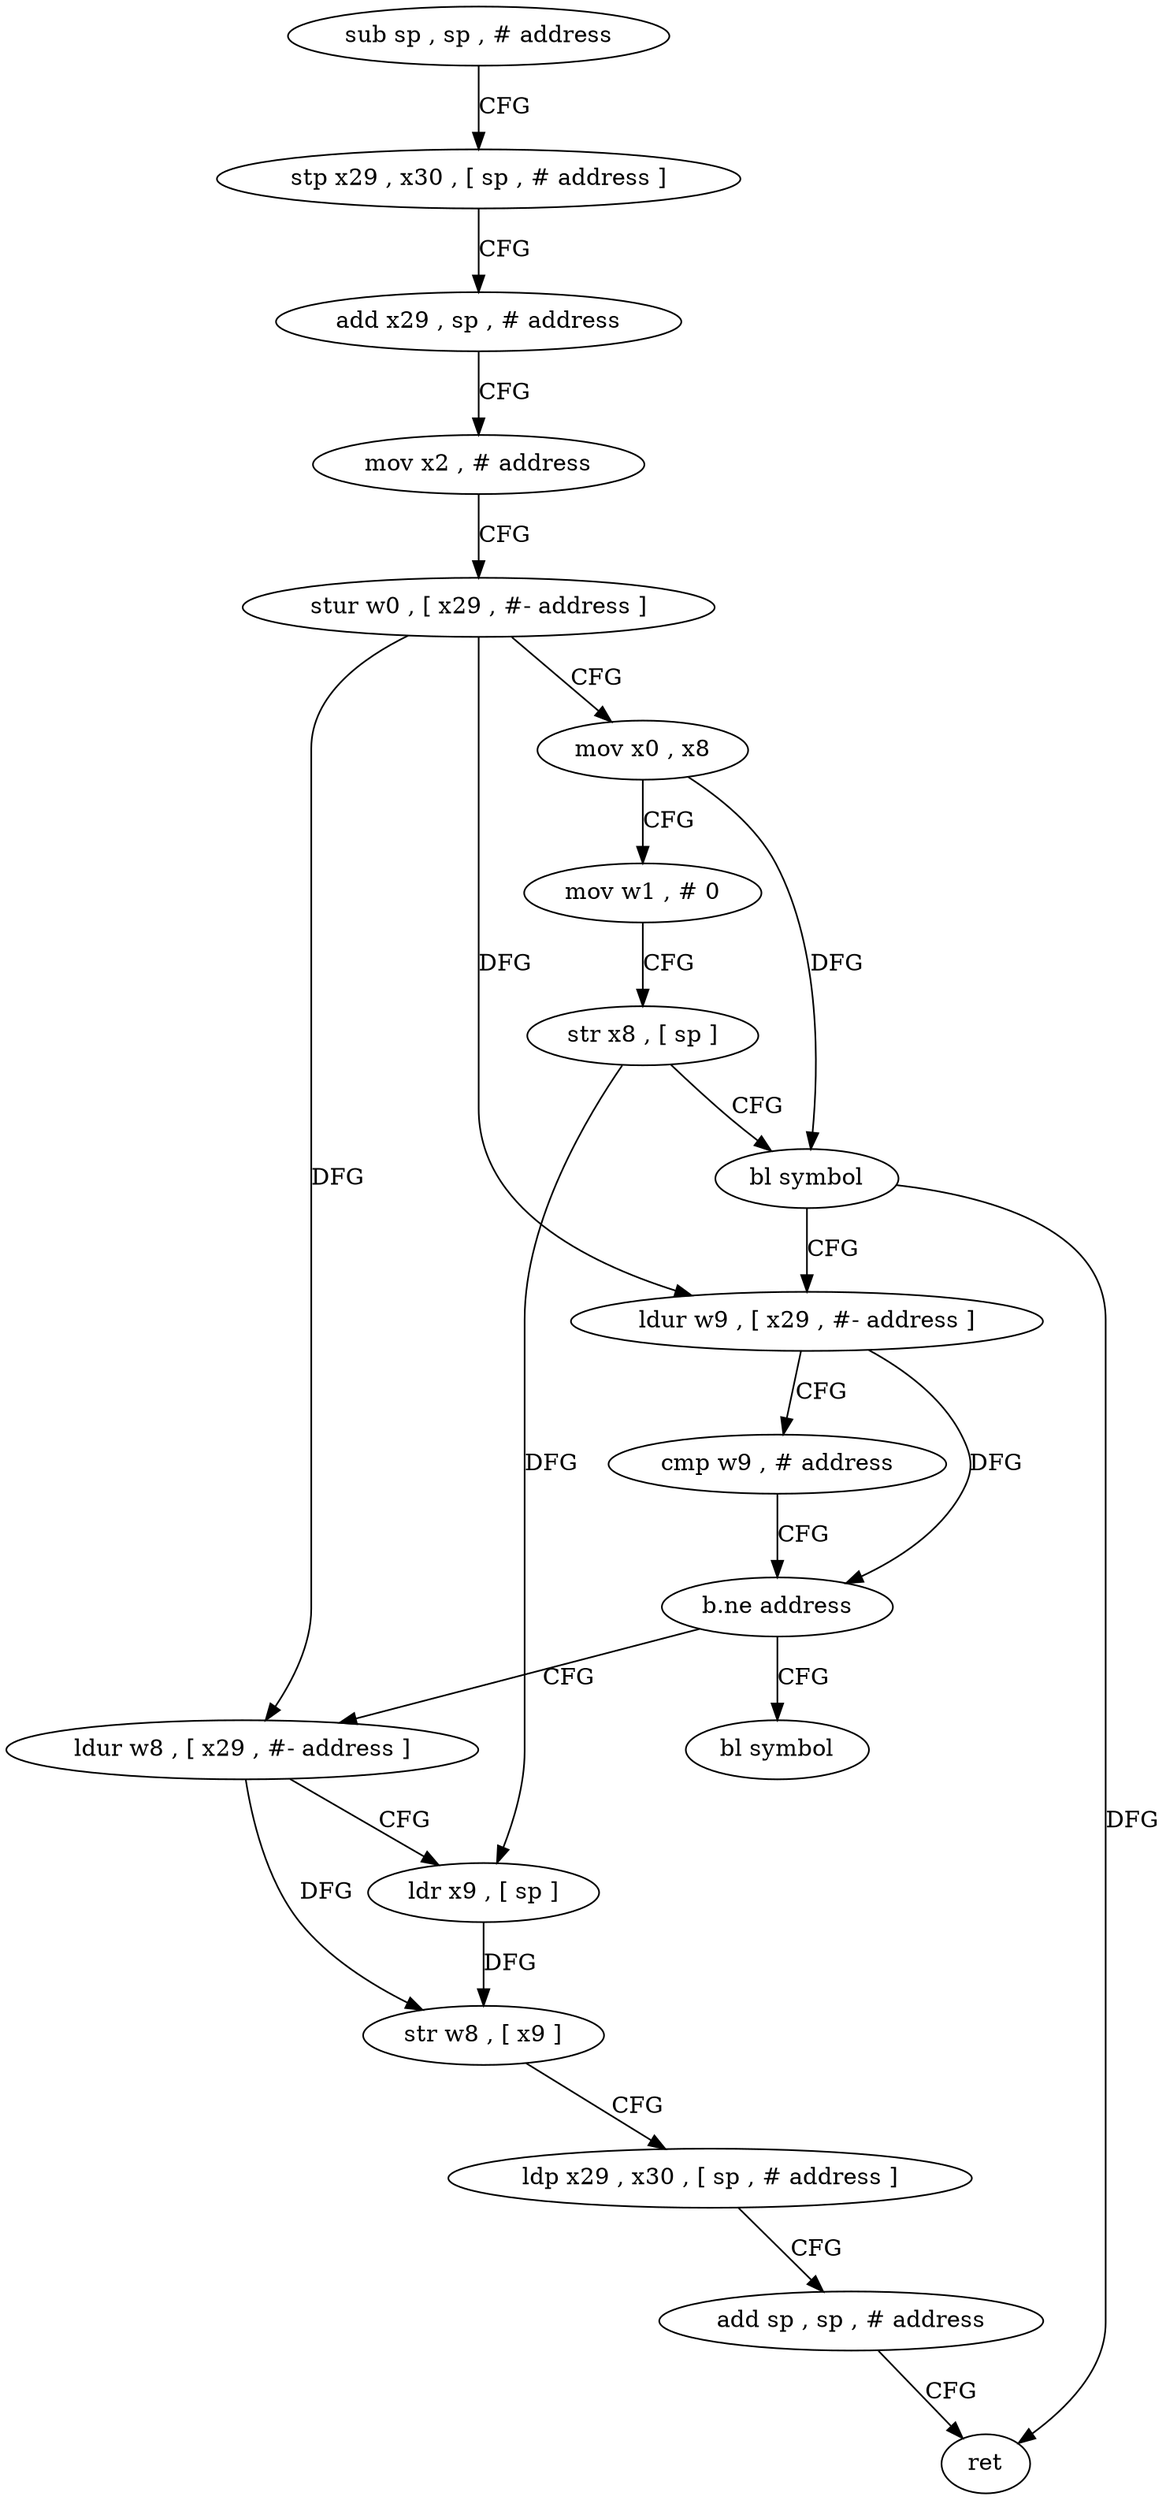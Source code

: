 digraph "func" {
"4220128" [label = "sub sp , sp , # address" ]
"4220132" [label = "stp x29 , x30 , [ sp , # address ]" ]
"4220136" [label = "add x29 , sp , # address" ]
"4220140" [label = "mov x2 , # address" ]
"4220144" [label = "stur w0 , [ x29 , #- address ]" ]
"4220148" [label = "mov x0 , x8" ]
"4220152" [label = "mov w1 , # 0" ]
"4220156" [label = "str x8 , [ sp ]" ]
"4220160" [label = "bl symbol" ]
"4220164" [label = "ldur w9 , [ x29 , #- address ]" ]
"4220168" [label = "cmp w9 , # address" ]
"4220172" [label = "b.ne address" ]
"4220180" [label = "ldur w8 , [ x29 , #- address ]" ]
"4220176" [label = "bl symbol" ]
"4220184" [label = "ldr x9 , [ sp ]" ]
"4220188" [label = "str w8 , [ x9 ]" ]
"4220192" [label = "ldp x29 , x30 , [ sp , # address ]" ]
"4220196" [label = "add sp , sp , # address" ]
"4220200" [label = "ret" ]
"4220128" -> "4220132" [ label = "CFG" ]
"4220132" -> "4220136" [ label = "CFG" ]
"4220136" -> "4220140" [ label = "CFG" ]
"4220140" -> "4220144" [ label = "CFG" ]
"4220144" -> "4220148" [ label = "CFG" ]
"4220144" -> "4220164" [ label = "DFG" ]
"4220144" -> "4220180" [ label = "DFG" ]
"4220148" -> "4220152" [ label = "CFG" ]
"4220148" -> "4220160" [ label = "DFG" ]
"4220152" -> "4220156" [ label = "CFG" ]
"4220156" -> "4220160" [ label = "CFG" ]
"4220156" -> "4220184" [ label = "DFG" ]
"4220160" -> "4220164" [ label = "CFG" ]
"4220160" -> "4220200" [ label = "DFG" ]
"4220164" -> "4220168" [ label = "CFG" ]
"4220164" -> "4220172" [ label = "DFG" ]
"4220168" -> "4220172" [ label = "CFG" ]
"4220172" -> "4220180" [ label = "CFG" ]
"4220172" -> "4220176" [ label = "CFG" ]
"4220180" -> "4220184" [ label = "CFG" ]
"4220180" -> "4220188" [ label = "DFG" ]
"4220184" -> "4220188" [ label = "DFG" ]
"4220188" -> "4220192" [ label = "CFG" ]
"4220192" -> "4220196" [ label = "CFG" ]
"4220196" -> "4220200" [ label = "CFG" ]
}
